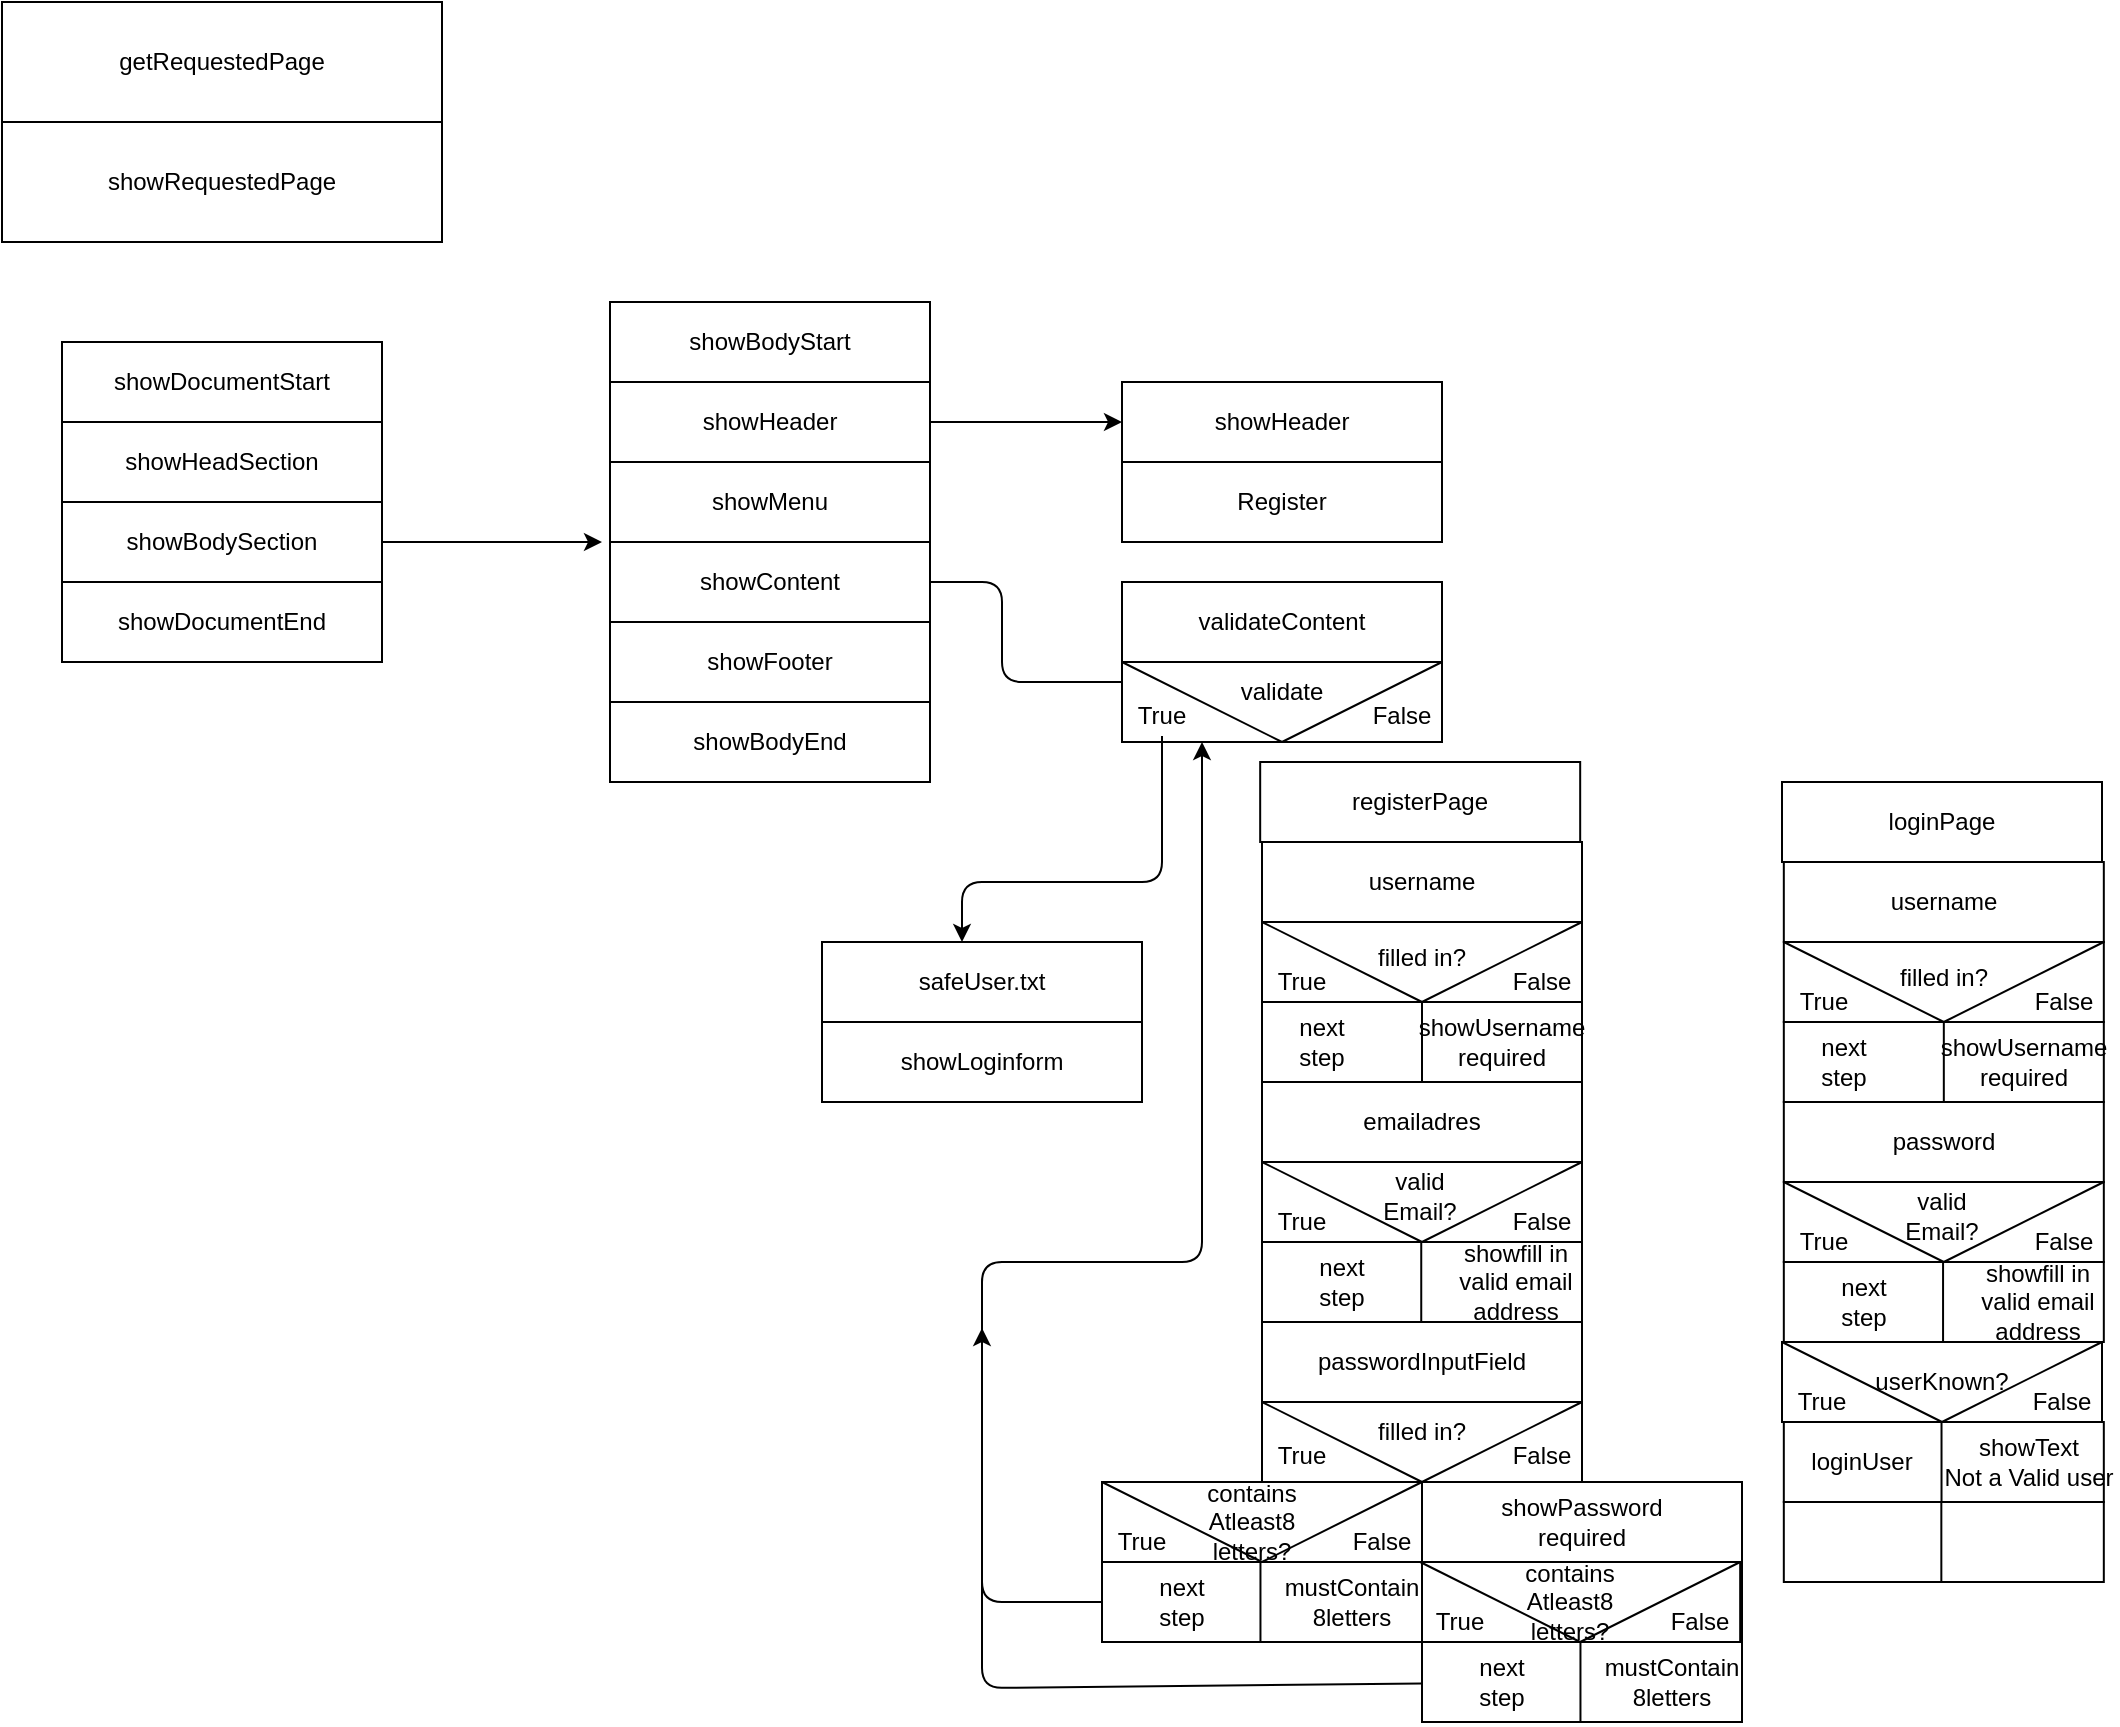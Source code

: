 <mxfile>
    <diagram id="0ivJ61V1_aw-lX1sDPLv" name="Page-1">
        <mxGraphModel dx="228" dy="296" grid="1" gridSize="10" guides="1" tooltips="1" connect="1" arrows="1" fold="1" page="1" pageScale="1" pageWidth="827" pageHeight="1169" math="0" shadow="0">
            <root>
                <mxCell id="0"/>
                <mxCell id="1" parent="0"/>
                <mxCell id="2" value="getRequestedPage" style="rounded=0;whiteSpace=wrap;html=1;" vertex="1" parent="1">
                    <mxGeometry x="110" y="130" width="220" height="60" as="geometry"/>
                </mxCell>
                <mxCell id="3" value="showRequestedPage" style="rounded=0;whiteSpace=wrap;html=1;" vertex="1" parent="1">
                    <mxGeometry x="110" y="190" width="220" height="60" as="geometry"/>
                </mxCell>
                <mxCell id="5" value="showDocumentStart" style="rounded=0;whiteSpace=wrap;html=1;" vertex="1" parent="1">
                    <mxGeometry x="140" y="300" width="160" height="40" as="geometry"/>
                </mxCell>
                <mxCell id="6" value="showHeadSection" style="rounded=0;whiteSpace=wrap;html=1;" vertex="1" parent="1">
                    <mxGeometry x="140" y="340" width="160" height="40" as="geometry"/>
                </mxCell>
                <mxCell id="9" style="edgeStyle=none;html=1;" edge="1" parent="1" source="7">
                    <mxGeometry relative="1" as="geometry">
                        <mxPoint x="410" y="400" as="targetPoint"/>
                    </mxGeometry>
                </mxCell>
                <mxCell id="7" value="showBodySection" style="rounded=0;whiteSpace=wrap;html=1;" vertex="1" parent="1">
                    <mxGeometry x="140" y="380" width="160" height="40" as="geometry"/>
                </mxCell>
                <mxCell id="8" value="showDocumentEnd" style="rounded=0;whiteSpace=wrap;html=1;" vertex="1" parent="1">
                    <mxGeometry x="140" y="420" width="160" height="40" as="geometry"/>
                </mxCell>
                <mxCell id="12" value="showBodyStart" style="rounded=0;whiteSpace=wrap;html=1;" vertex="1" parent="1">
                    <mxGeometry x="414" y="280" width="160" height="40" as="geometry"/>
                </mxCell>
                <mxCell id="18" style="edgeStyle=none;html=1;" edge="1" parent="1" source="13">
                    <mxGeometry relative="1" as="geometry">
                        <mxPoint x="670" y="340" as="targetPoint"/>
                    </mxGeometry>
                </mxCell>
                <mxCell id="13" value="showHeader" style="rounded=0;whiteSpace=wrap;html=1;" vertex="1" parent="1">
                    <mxGeometry x="414" y="320" width="160" height="40" as="geometry"/>
                </mxCell>
                <mxCell id="14" value="showMenu" style="rounded=0;whiteSpace=wrap;html=1;" vertex="1" parent="1">
                    <mxGeometry x="414" y="360" width="160" height="40" as="geometry"/>
                </mxCell>
                <mxCell id="21" style="edgeStyle=none;html=1;" edge="1" parent="1" source="15">
                    <mxGeometry relative="1" as="geometry">
                        <mxPoint x="680" y="470" as="targetPoint"/>
                        <Array as="points">
                            <mxPoint x="610" y="420"/>
                            <mxPoint x="610" y="470"/>
                        </Array>
                    </mxGeometry>
                </mxCell>
                <mxCell id="15" value="showContent" style="rounded=0;whiteSpace=wrap;html=1;" vertex="1" parent="1">
                    <mxGeometry x="414" y="400" width="160" height="40" as="geometry"/>
                </mxCell>
                <mxCell id="16" value="showFooter" style="rounded=0;whiteSpace=wrap;html=1;" vertex="1" parent="1">
                    <mxGeometry x="414" y="440" width="160" height="40" as="geometry"/>
                </mxCell>
                <mxCell id="17" value="showBodyEnd" style="rounded=0;whiteSpace=wrap;html=1;" vertex="1" parent="1">
                    <mxGeometry x="414" y="480" width="160" height="40" as="geometry"/>
                </mxCell>
                <mxCell id="19" value="showHeader" style="rounded=0;whiteSpace=wrap;html=1;" vertex="1" parent="1">
                    <mxGeometry x="670" y="320" width="160" height="40" as="geometry"/>
                </mxCell>
                <mxCell id="20" value="Register" style="rounded=0;whiteSpace=wrap;html=1;" vertex="1" parent="1">
                    <mxGeometry x="670" y="360" width="160" height="40" as="geometry"/>
                </mxCell>
                <mxCell id="22" value="validateContent" style="rounded=0;whiteSpace=wrap;html=1;" vertex="1" parent="1">
                    <mxGeometry x="670" y="420" width="160" height="40" as="geometry"/>
                </mxCell>
                <mxCell id="24" value="" style="rounded=0;whiteSpace=wrap;html=1;" vertex="1" parent="1">
                    <mxGeometry x="670" y="460" width="160" height="40" as="geometry"/>
                </mxCell>
                <mxCell id="25" value="" style="endArrow=none;html=1;exitX=0.5;exitY=1;exitDx=0;exitDy=0;" edge="1" parent="1" source="24">
                    <mxGeometry width="50" height="50" relative="1" as="geometry">
                        <mxPoint x="780" y="510" as="sourcePoint"/>
                        <mxPoint x="830" y="460" as="targetPoint"/>
                    </mxGeometry>
                </mxCell>
                <mxCell id="26" value="" style="endArrow=none;html=1;exitX=0;exitY=0;exitDx=0;exitDy=0;" edge="1" parent="1" source="24">
                    <mxGeometry width="50" height="50" relative="1" as="geometry">
                        <mxPoint x="680" y="490" as="sourcePoint"/>
                        <mxPoint x="750" y="500" as="targetPoint"/>
                    </mxGeometry>
                </mxCell>
                <mxCell id="28" value="validate" style="text;html=1;strokeColor=none;fillColor=none;align=center;verticalAlign=middle;whiteSpace=wrap;rounded=0;" vertex="1" parent="1">
                    <mxGeometry x="720" y="460" width="60" height="30" as="geometry"/>
                </mxCell>
                <mxCell id="34" style="edgeStyle=none;html=1;" edge="1" parent="1" source="29">
                    <mxGeometry relative="1" as="geometry">
                        <mxPoint x="590" y="600" as="targetPoint"/>
                        <Array as="points">
                            <mxPoint x="690" y="570"/>
                            <mxPoint x="590" y="570"/>
                        </Array>
                    </mxGeometry>
                </mxCell>
                <mxCell id="29" value="True" style="text;html=1;strokeColor=none;fillColor=none;align=center;verticalAlign=middle;whiteSpace=wrap;rounded=0;" vertex="1" parent="1">
                    <mxGeometry x="680" y="477" width="20" height="20" as="geometry"/>
                </mxCell>
                <mxCell id="31" value="False" style="text;html=1;strokeColor=none;fillColor=none;align=center;verticalAlign=middle;whiteSpace=wrap;rounded=0;" vertex="1" parent="1">
                    <mxGeometry x="800" y="477" width="20" height="20" as="geometry"/>
                </mxCell>
                <mxCell id="33" value="username" style="rounded=0;whiteSpace=wrap;html=1;" vertex="1" parent="1">
                    <mxGeometry x="740" y="550" width="160" height="40" as="geometry"/>
                </mxCell>
                <mxCell id="35" value="safeUser.txt" style="rounded=0;whiteSpace=wrap;html=1;" vertex="1" parent="1">
                    <mxGeometry x="520" y="600" width="160" height="40" as="geometry"/>
                </mxCell>
                <mxCell id="36" value="showLoginform" style="rounded=0;whiteSpace=wrap;html=1;" vertex="1" parent="1">
                    <mxGeometry x="520" y="640" width="160" height="40" as="geometry"/>
                </mxCell>
                <mxCell id="45" style="edgeStyle=none;html=1;entryX=0.5;entryY=0;entryDx=0;entryDy=0;" edge="1" parent="1" source="37">
                    <mxGeometry relative="1" as="geometry">
                        <mxPoint x="820" y="630" as="targetPoint"/>
                    </mxGeometry>
                </mxCell>
                <mxCell id="37" value="" style="rounded=0;whiteSpace=wrap;html=1;" vertex="1" parent="1">
                    <mxGeometry x="740" y="590" width="160" height="40" as="geometry"/>
                </mxCell>
                <mxCell id="38" value="" style="endArrow=none;html=1;exitX=0.5;exitY=1;exitDx=0;exitDy=0;" edge="1" parent="1" source="37">
                    <mxGeometry width="50" height="50" relative="1" as="geometry">
                        <mxPoint x="850" y="640" as="sourcePoint"/>
                        <mxPoint x="900" y="590" as="targetPoint"/>
                    </mxGeometry>
                </mxCell>
                <mxCell id="39" value="" style="endArrow=none;html=1;exitX=0;exitY=0;exitDx=0;exitDy=0;" edge="1" parent="1" source="37">
                    <mxGeometry width="50" height="50" relative="1" as="geometry">
                        <mxPoint x="750" y="620" as="sourcePoint"/>
                        <mxPoint x="820" y="630" as="targetPoint"/>
                    </mxGeometry>
                </mxCell>
                <mxCell id="40" value="filled in?" style="text;html=1;strokeColor=none;fillColor=none;align=center;verticalAlign=middle;whiteSpace=wrap;rounded=0;" vertex="1" parent="1">
                    <mxGeometry x="790" y="593" width="60" height="30" as="geometry"/>
                </mxCell>
                <mxCell id="41" value="True" style="text;html=1;strokeColor=none;fillColor=none;align=center;verticalAlign=middle;whiteSpace=wrap;rounded=0;" vertex="1" parent="1">
                    <mxGeometry x="750" y="610" width="20" height="20" as="geometry"/>
                </mxCell>
                <mxCell id="42" value="False" style="text;html=1;strokeColor=none;fillColor=none;align=center;verticalAlign=middle;whiteSpace=wrap;rounded=0;" vertex="1" parent="1">
                    <mxGeometry x="870" y="610" width="20" height="20" as="geometry"/>
                </mxCell>
                <mxCell id="48" value="passwordInputField" style="rounded=0;whiteSpace=wrap;html=1;" vertex="1" parent="1">
                    <mxGeometry x="740" y="790" width="160" height="40" as="geometry"/>
                </mxCell>
                <mxCell id="50" style="edgeStyle=none;html=1;entryX=0.5;entryY=0;entryDx=0;entryDy=0;" edge="1" parent="1" source="51">
                    <mxGeometry relative="1" as="geometry">
                        <mxPoint x="820" y="870" as="targetPoint"/>
                    </mxGeometry>
                </mxCell>
                <mxCell id="51" value="" style="rounded=0;whiteSpace=wrap;html=1;" vertex="1" parent="1">
                    <mxGeometry x="740" y="830" width="160" height="40" as="geometry"/>
                </mxCell>
                <mxCell id="52" value="" style="endArrow=none;html=1;exitX=0.5;exitY=1;exitDx=0;exitDy=0;" edge="1" parent="1" source="51">
                    <mxGeometry width="50" height="50" relative="1" as="geometry">
                        <mxPoint x="850" y="880" as="sourcePoint"/>
                        <mxPoint x="900" y="830" as="targetPoint"/>
                    </mxGeometry>
                </mxCell>
                <mxCell id="53" value="" style="endArrow=none;html=1;exitX=0;exitY=0;exitDx=0;exitDy=0;" edge="1" parent="1" source="51">
                    <mxGeometry width="50" height="50" relative="1" as="geometry">
                        <mxPoint x="750" y="860" as="sourcePoint"/>
                        <mxPoint x="820" y="870" as="targetPoint"/>
                    </mxGeometry>
                </mxCell>
                <mxCell id="54" value="filled in?" style="text;html=1;strokeColor=none;fillColor=none;align=center;verticalAlign=middle;whiteSpace=wrap;rounded=0;" vertex="1" parent="1">
                    <mxGeometry x="790" y="830" width="60" height="30" as="geometry"/>
                </mxCell>
                <mxCell id="56" value="False" style="text;html=1;strokeColor=none;fillColor=none;align=center;verticalAlign=middle;whiteSpace=wrap;rounded=0;" vertex="1" parent="1">
                    <mxGeometry x="870" y="847" width="20" height="20" as="geometry"/>
                </mxCell>
                <mxCell id="61" style="edgeStyle=none;html=1;entryX=0.5;entryY=0;entryDx=0;entryDy=0;" edge="1" parent="1" target="62">
                    <mxGeometry relative="1" as="geometry">
                        <mxPoint x="820" y="870" as="sourcePoint"/>
                    </mxGeometry>
                </mxCell>
                <mxCell id="62" value="" style="rounded=0;whiteSpace=wrap;html=1;" vertex="1" parent="1">
                    <mxGeometry x="660" y="870" width="320" height="40" as="geometry"/>
                </mxCell>
                <mxCell id="63" value="" style="endArrow=none;html=1;exitX=0.5;exitY=1;exitDx=0;exitDy=0;entryX=0.5;entryY=0;entryDx=0;entryDy=0;" edge="1" parent="1" source="62" target="62">
                    <mxGeometry width="50" height="50" relative="1" as="geometry">
                        <mxPoint x="830" y="880" as="sourcePoint"/>
                        <mxPoint x="910" y="840" as="targetPoint"/>
                    </mxGeometry>
                </mxCell>
                <mxCell id="65" value="showPassword required" style="text;html=1;strokeColor=none;fillColor=none;align=center;verticalAlign=middle;whiteSpace=wrap;rounded=0;" vertex="1" parent="1">
                    <mxGeometry x="890" y="880" width="20" height="20" as="geometry"/>
                </mxCell>
                <mxCell id="67" value="contains&lt;br&gt;Atleast8&lt;br&gt;letters?" style="text;html=1;strokeColor=none;fillColor=none;align=center;verticalAlign=middle;whiteSpace=wrap;rounded=0;" vertex="1" parent="1">
                    <mxGeometry x="710" y="880" width="50" height="20" as="geometry"/>
                </mxCell>
                <mxCell id="68" value="" style="endArrow=none;html=1;exitX=0;exitY=0;exitDx=0;exitDy=0;" edge="1" parent="1">
                    <mxGeometry width="50" height="50" relative="1" as="geometry">
                        <mxPoint x="660" y="870" as="sourcePoint"/>
                        <mxPoint x="740" y="910" as="targetPoint"/>
                    </mxGeometry>
                </mxCell>
                <mxCell id="69" value="" style="endArrow=none;html=1;exitX=0.5;exitY=1;exitDx=0;exitDy=0;" edge="1" parent="1">
                    <mxGeometry width="50" height="50" relative="1" as="geometry">
                        <mxPoint x="740" y="910" as="sourcePoint"/>
                        <mxPoint x="820" y="870" as="targetPoint"/>
                    </mxGeometry>
                </mxCell>
                <mxCell id="55" value="True" style="text;html=1;strokeColor=none;fillColor=none;align=center;verticalAlign=middle;whiteSpace=wrap;rounded=0;" vertex="1" parent="1">
                    <mxGeometry x="670" y="890" width="20" height="20" as="geometry"/>
                </mxCell>
                <mxCell id="70" value="False" style="text;html=1;strokeColor=none;fillColor=none;align=center;verticalAlign=middle;whiteSpace=wrap;rounded=0;" vertex="1" parent="1">
                    <mxGeometry x="790" y="890" width="20" height="20" as="geometry"/>
                </mxCell>
                <mxCell id="71" value="True" style="text;html=1;strokeColor=none;fillColor=none;align=center;verticalAlign=middle;whiteSpace=wrap;rounded=0;" vertex="1" parent="1">
                    <mxGeometry x="750" y="847" width="20" height="20" as="geometry"/>
                </mxCell>
                <mxCell id="76" style="edgeStyle=none;html=1;entryX=0.25;entryY=1;entryDx=0;entryDy=0;" edge="1" parent="1" source="72" target="24">
                    <mxGeometry relative="1" as="geometry">
                        <Array as="points">
                            <mxPoint x="600" y="930"/>
                            <mxPoint x="600" y="850"/>
                            <mxPoint x="600" y="760"/>
                            <mxPoint x="710" y="760"/>
                        </Array>
                    </mxGeometry>
                </mxCell>
                <mxCell id="72" value="" style="rounded=0;whiteSpace=wrap;html=1;" vertex="1" parent="1">
                    <mxGeometry x="660" y="910" width="160" height="40" as="geometry"/>
                </mxCell>
                <mxCell id="73" value="" style="endArrow=none;html=1;exitX=0.5;exitY=1;exitDx=0;exitDy=0;entryX=0.5;entryY=0;entryDx=0;entryDy=0;" edge="1" parent="1">
                    <mxGeometry width="50" height="50" relative="1" as="geometry">
                        <mxPoint x="739.23" y="950" as="sourcePoint"/>
                        <mxPoint x="739.23" y="910" as="targetPoint"/>
                    </mxGeometry>
                </mxCell>
                <mxCell id="74" value="mustContain&lt;br&gt;8letters" style="text;html=1;strokeColor=none;fillColor=none;align=center;verticalAlign=middle;whiteSpace=wrap;rounded=0;" vertex="1" parent="1">
                    <mxGeometry x="760" y="920" width="50" height="20" as="geometry"/>
                </mxCell>
                <mxCell id="75" value="next step" style="text;html=1;strokeColor=none;fillColor=none;align=center;verticalAlign=middle;whiteSpace=wrap;rounded=0;" vertex="1" parent="1">
                    <mxGeometry x="690" y="920" width="20" height="20" as="geometry"/>
                </mxCell>
                <mxCell id="78" value="" style="rounded=0;whiteSpace=wrap;html=1;" vertex="1" parent="1">
                    <mxGeometry x="820" y="910" width="160" height="40" as="geometry"/>
                </mxCell>
                <mxCell id="79" style="edgeStyle=none;html=1;entryX=0.5;entryY=0;entryDx=0;entryDy=0;" edge="1" parent="1">
                    <mxGeometry relative="1" as="geometry">
                        <mxPoint x="979.09" y="910" as="targetPoint"/>
                        <mxPoint x="979.09" y="910" as="sourcePoint"/>
                    </mxGeometry>
                </mxCell>
                <mxCell id="80" style="edgeStyle=none;html=1;entryX=0.5;entryY=0;entryDx=0;entryDy=0;" edge="1" parent="1">
                    <mxGeometry relative="1" as="geometry">
                        <mxPoint x="979.09" y="910" as="sourcePoint"/>
                        <mxPoint x="979.09" y="910" as="targetPoint"/>
                    </mxGeometry>
                </mxCell>
                <mxCell id="81" value="" style="endArrow=none;html=1;exitX=0.5;exitY=1;exitDx=0;exitDy=0;entryX=0.5;entryY=0;entryDx=0;entryDy=0;" edge="1" parent="1">
                    <mxGeometry width="50" height="50" relative="1" as="geometry">
                        <mxPoint x="979.09" y="950" as="sourcePoint"/>
                        <mxPoint x="979.09" y="910" as="targetPoint"/>
                    </mxGeometry>
                </mxCell>
                <mxCell id="82" value="contains&lt;br&gt;Atleast8&lt;br&gt;letters?" style="text;html=1;strokeColor=none;fillColor=none;align=center;verticalAlign=middle;whiteSpace=wrap;rounded=0;" vertex="1" parent="1">
                    <mxGeometry x="869.09" y="920" width="50" height="20" as="geometry"/>
                </mxCell>
                <mxCell id="83" value="" style="endArrow=none;html=1;exitX=0;exitY=0;exitDx=0;exitDy=0;" edge="1" parent="1">
                    <mxGeometry width="50" height="50" relative="1" as="geometry">
                        <mxPoint x="819.09" y="910" as="sourcePoint"/>
                        <mxPoint x="899.09" y="950" as="targetPoint"/>
                    </mxGeometry>
                </mxCell>
                <mxCell id="84" value="" style="endArrow=none;html=1;exitX=0.5;exitY=1;exitDx=0;exitDy=0;" edge="1" parent="1">
                    <mxGeometry width="50" height="50" relative="1" as="geometry">
                        <mxPoint x="899.09" y="950" as="sourcePoint"/>
                        <mxPoint x="979.09" y="910" as="targetPoint"/>
                    </mxGeometry>
                </mxCell>
                <mxCell id="85" value="True" style="text;html=1;strokeColor=none;fillColor=none;align=center;verticalAlign=middle;whiteSpace=wrap;rounded=0;" vertex="1" parent="1">
                    <mxGeometry x="829.09" y="930" width="20" height="20" as="geometry"/>
                </mxCell>
                <mxCell id="86" value="False" style="text;html=1;strokeColor=none;fillColor=none;align=center;verticalAlign=middle;whiteSpace=wrap;rounded=0;" vertex="1" parent="1">
                    <mxGeometry x="949.09" y="930" width="20" height="20" as="geometry"/>
                </mxCell>
                <mxCell id="93" style="edgeStyle=none;html=1;" edge="1" parent="1" source="89">
                    <mxGeometry relative="1" as="geometry">
                        <mxPoint x="600" y="793" as="targetPoint"/>
                        <Array as="points">
                            <mxPoint x="600" y="973"/>
                        </Array>
                    </mxGeometry>
                </mxCell>
                <mxCell id="89" value="" style="rounded=0;whiteSpace=wrap;html=1;" vertex="1" parent="1">
                    <mxGeometry x="820" y="950" width="160" height="40" as="geometry"/>
                </mxCell>
                <mxCell id="90" value="" style="endArrow=none;html=1;exitX=0.5;exitY=1;exitDx=0;exitDy=0;entryX=0.5;entryY=0;entryDx=0;entryDy=0;" edge="1" parent="1">
                    <mxGeometry width="50" height="50" relative="1" as="geometry">
                        <mxPoint x="899.23" y="990" as="sourcePoint"/>
                        <mxPoint x="899.23" y="950" as="targetPoint"/>
                    </mxGeometry>
                </mxCell>
                <mxCell id="91" value="mustContain&lt;br&gt;8letters" style="text;html=1;strokeColor=none;fillColor=none;align=center;verticalAlign=middle;whiteSpace=wrap;rounded=0;" vertex="1" parent="1">
                    <mxGeometry x="920" y="960" width="50" height="20" as="geometry"/>
                </mxCell>
                <mxCell id="92" value="next step" style="text;html=1;strokeColor=none;fillColor=none;align=center;verticalAlign=middle;whiteSpace=wrap;rounded=0;" vertex="1" parent="1">
                    <mxGeometry x="850" y="960" width="20" height="20" as="geometry"/>
                </mxCell>
                <mxCell id="95" value="" style="rounded=0;whiteSpace=wrap;html=1;" vertex="1" parent="1">
                    <mxGeometry x="740" y="630" width="160" height="40" as="geometry"/>
                </mxCell>
                <mxCell id="96" value="" style="endArrow=none;html=1;exitX=0.5;exitY=1;exitDx=0;exitDy=0;entryX=0.5;entryY=0;entryDx=0;entryDy=0;" edge="1" parent="1" source="95" target="95">
                    <mxGeometry width="50" height="50" relative="1" as="geometry">
                        <mxPoint x="830" y="640" as="sourcePoint"/>
                        <mxPoint x="910" y="600" as="targetPoint"/>
                    </mxGeometry>
                </mxCell>
                <mxCell id="97" value="next step" style="text;html=1;strokeColor=none;fillColor=none;align=center;verticalAlign=middle;whiteSpace=wrap;rounded=0;" vertex="1" parent="1">
                    <mxGeometry x="760" y="640" width="20" height="20" as="geometry"/>
                </mxCell>
                <mxCell id="98" value="showUsername required" style="text;html=1;strokeColor=none;fillColor=none;align=center;verticalAlign=middle;whiteSpace=wrap;rounded=0;" vertex="1" parent="1">
                    <mxGeometry x="850" y="640" width="20" height="20" as="geometry"/>
                </mxCell>
                <mxCell id="99" value="emailadres" style="rounded=0;whiteSpace=wrap;html=1;" vertex="1" parent="1">
                    <mxGeometry x="740" y="670" width="160" height="40" as="geometry"/>
                </mxCell>
                <mxCell id="100" value="" style="rounded=0;whiteSpace=wrap;html=1;" vertex="1" parent="1">
                    <mxGeometry x="740" y="710" width="160" height="40" as="geometry"/>
                </mxCell>
                <mxCell id="103" value="valid Email?" style="text;html=1;strokeColor=none;fillColor=none;align=center;verticalAlign=middle;whiteSpace=wrap;rounded=0;" vertex="1" parent="1">
                    <mxGeometry x="809.09" y="717" width="20" height="20" as="geometry"/>
                </mxCell>
                <mxCell id="104" value="" style="rounded=0;whiteSpace=wrap;html=1;" vertex="1" parent="1">
                    <mxGeometry x="740" y="750" width="160" height="40" as="geometry"/>
                </mxCell>
                <mxCell id="105" value="" style="endArrow=none;html=1;entryX=0.5;entryY=0;entryDx=0;entryDy=0;" edge="1" parent="1">
                    <mxGeometry width="50" height="50" relative="1" as="geometry">
                        <mxPoint x="819.62" y="790" as="sourcePoint"/>
                        <mxPoint x="819.62" y="750" as="targetPoint"/>
                        <Array as="points">
                            <mxPoint x="819.62" y="790"/>
                        </Array>
                    </mxGeometry>
                </mxCell>
                <mxCell id="106" value="" style="endArrow=none;html=1;exitX=0.5;exitY=1;exitDx=0;exitDy=0;" edge="1" parent="1">
                    <mxGeometry width="50" height="50" relative="1" as="geometry">
                        <mxPoint x="820" y="750" as="sourcePoint"/>
                        <mxPoint x="900" y="710" as="targetPoint"/>
                    </mxGeometry>
                </mxCell>
                <mxCell id="107" value="" style="endArrow=none;html=1;exitX=0;exitY=0;exitDx=0;exitDy=0;" edge="1" parent="1">
                    <mxGeometry width="50" height="50" relative="1" as="geometry">
                        <mxPoint x="740" y="710" as="sourcePoint"/>
                        <mxPoint x="820" y="750" as="targetPoint"/>
                    </mxGeometry>
                </mxCell>
                <mxCell id="108" value="False" style="text;html=1;strokeColor=none;fillColor=none;align=center;verticalAlign=middle;whiteSpace=wrap;rounded=0;" vertex="1" parent="1">
                    <mxGeometry x="870" y="730" width="20" height="20" as="geometry"/>
                </mxCell>
                <mxCell id="109" value="True" style="text;html=1;strokeColor=none;fillColor=none;align=center;verticalAlign=middle;whiteSpace=wrap;rounded=0;" vertex="1" parent="1">
                    <mxGeometry x="750" y="730" width="20" height="20" as="geometry"/>
                </mxCell>
                <mxCell id="110" value="next step" style="text;html=1;strokeColor=none;fillColor=none;align=center;verticalAlign=middle;whiteSpace=wrap;rounded=0;" vertex="1" parent="1">
                    <mxGeometry x="770" y="760" width="20" height="20" as="geometry"/>
                </mxCell>
                <mxCell id="111" value="showfill in valid email address" style="text;html=1;strokeColor=none;fillColor=none;align=center;verticalAlign=middle;whiteSpace=wrap;rounded=0;" vertex="1" parent="1">
                    <mxGeometry x="827" y="765" width="80" height="10" as="geometry"/>
                </mxCell>
                <mxCell id="112" value="registerPage" style="rounded=0;whiteSpace=wrap;html=1;" vertex="1" parent="1">
                    <mxGeometry x="739.09" y="510" width="160" height="40" as="geometry"/>
                </mxCell>
                <mxCell id="161" value="username" style="rounded=0;whiteSpace=wrap;html=1;" vertex="1" parent="1">
                    <mxGeometry x="1000.91" y="560" width="160" height="40" as="geometry"/>
                </mxCell>
                <mxCell id="162" style="edgeStyle=none;html=1;entryX=0.5;entryY=0;entryDx=0;entryDy=0;" edge="1" parent="1" source="163">
                    <mxGeometry relative="1" as="geometry">
                        <mxPoint x="1080.91" y="640" as="targetPoint"/>
                    </mxGeometry>
                </mxCell>
                <mxCell id="163" value="" style="rounded=0;whiteSpace=wrap;html=1;" vertex="1" parent="1">
                    <mxGeometry x="1000.91" y="600" width="160" height="40" as="geometry"/>
                </mxCell>
                <mxCell id="164" value="" style="endArrow=none;html=1;exitX=0.5;exitY=1;exitDx=0;exitDy=0;" edge="1" parent="1" source="163">
                    <mxGeometry width="50" height="50" relative="1" as="geometry">
                        <mxPoint x="1110.91" y="650" as="sourcePoint"/>
                        <mxPoint x="1160.91" y="600" as="targetPoint"/>
                    </mxGeometry>
                </mxCell>
                <mxCell id="165" value="" style="endArrow=none;html=1;exitX=0;exitY=0;exitDx=0;exitDy=0;" edge="1" parent="1" source="163">
                    <mxGeometry width="50" height="50" relative="1" as="geometry">
                        <mxPoint x="1010.91" y="630" as="sourcePoint"/>
                        <mxPoint x="1080.91" y="640" as="targetPoint"/>
                    </mxGeometry>
                </mxCell>
                <mxCell id="166" value="filled in?" style="text;html=1;strokeColor=none;fillColor=none;align=center;verticalAlign=middle;whiteSpace=wrap;rounded=0;" vertex="1" parent="1">
                    <mxGeometry x="1050.91" y="603" width="60" height="30" as="geometry"/>
                </mxCell>
                <mxCell id="167" value="True" style="text;html=1;strokeColor=none;fillColor=none;align=center;verticalAlign=middle;whiteSpace=wrap;rounded=0;" vertex="1" parent="1">
                    <mxGeometry x="1010.91" y="620" width="20" height="20" as="geometry"/>
                </mxCell>
                <mxCell id="168" value="False" style="text;html=1;strokeColor=none;fillColor=none;align=center;verticalAlign=middle;whiteSpace=wrap;rounded=0;" vertex="1" parent="1">
                    <mxGeometry x="1130.91" y="620" width="20" height="20" as="geometry"/>
                </mxCell>
                <mxCell id="169" value="" style="rounded=0;whiteSpace=wrap;html=1;" vertex="1" parent="1">
                    <mxGeometry x="1000.91" y="640" width="160" height="40" as="geometry"/>
                </mxCell>
                <mxCell id="170" value="" style="endArrow=none;html=1;exitX=0.5;exitY=1;exitDx=0;exitDy=0;entryX=0.5;entryY=0;entryDx=0;entryDy=0;" edge="1" parent="1" source="169" target="169">
                    <mxGeometry width="50" height="50" relative="1" as="geometry">
                        <mxPoint x="1090.91" y="650" as="sourcePoint"/>
                        <mxPoint x="1170.91" y="610" as="targetPoint"/>
                    </mxGeometry>
                </mxCell>
                <mxCell id="171" value="next step" style="text;html=1;strokeColor=none;fillColor=none;align=center;verticalAlign=middle;whiteSpace=wrap;rounded=0;" vertex="1" parent="1">
                    <mxGeometry x="1020.91" y="650" width="20" height="20" as="geometry"/>
                </mxCell>
                <mxCell id="172" value="showUsername required" style="text;html=1;strokeColor=none;fillColor=none;align=center;verticalAlign=middle;whiteSpace=wrap;rounded=0;" vertex="1" parent="1">
                    <mxGeometry x="1110.91" y="650" width="20" height="20" as="geometry"/>
                </mxCell>
                <mxCell id="173" value="password" style="rounded=0;whiteSpace=wrap;html=1;" vertex="1" parent="1">
                    <mxGeometry x="1000.91" y="680" width="160" height="40" as="geometry"/>
                </mxCell>
                <mxCell id="174" value="" style="rounded=0;whiteSpace=wrap;html=1;" vertex="1" parent="1">
                    <mxGeometry x="1000.91" y="720" width="160" height="40" as="geometry"/>
                </mxCell>
                <mxCell id="175" value="valid Email?" style="text;html=1;strokeColor=none;fillColor=none;align=center;verticalAlign=middle;whiteSpace=wrap;rounded=0;" vertex="1" parent="1">
                    <mxGeometry x="1070" y="727" width="20" height="20" as="geometry"/>
                </mxCell>
                <mxCell id="176" value="" style="rounded=0;whiteSpace=wrap;html=1;" vertex="1" parent="1">
                    <mxGeometry x="1000.91" y="760" width="160" height="40" as="geometry"/>
                </mxCell>
                <mxCell id="177" value="" style="endArrow=none;html=1;entryX=0.5;entryY=0;entryDx=0;entryDy=0;" edge="1" parent="1">
                    <mxGeometry width="50" height="50" relative="1" as="geometry">
                        <mxPoint x="1080.53" y="800" as="sourcePoint"/>
                        <mxPoint x="1080.53" y="760" as="targetPoint"/>
                        <Array as="points">
                            <mxPoint x="1080.53" y="800"/>
                        </Array>
                    </mxGeometry>
                </mxCell>
                <mxCell id="178" value="" style="endArrow=none;html=1;exitX=0.5;exitY=1;exitDx=0;exitDy=0;" edge="1" parent="1">
                    <mxGeometry width="50" height="50" relative="1" as="geometry">
                        <mxPoint x="1080.91" y="760" as="sourcePoint"/>
                        <mxPoint x="1160.91" y="720" as="targetPoint"/>
                    </mxGeometry>
                </mxCell>
                <mxCell id="179" value="" style="endArrow=none;html=1;exitX=0;exitY=0;exitDx=0;exitDy=0;" edge="1" parent="1">
                    <mxGeometry width="50" height="50" relative="1" as="geometry">
                        <mxPoint x="1000.91" y="720" as="sourcePoint"/>
                        <mxPoint x="1080.91" y="760" as="targetPoint"/>
                    </mxGeometry>
                </mxCell>
                <mxCell id="180" value="False" style="text;html=1;strokeColor=none;fillColor=none;align=center;verticalAlign=middle;whiteSpace=wrap;rounded=0;" vertex="1" parent="1">
                    <mxGeometry x="1130.91" y="740" width="20" height="20" as="geometry"/>
                </mxCell>
                <mxCell id="181" value="True" style="text;html=1;strokeColor=none;fillColor=none;align=center;verticalAlign=middle;whiteSpace=wrap;rounded=0;" vertex="1" parent="1">
                    <mxGeometry x="1010.91" y="740" width="20" height="20" as="geometry"/>
                </mxCell>
                <mxCell id="182" value="next step" style="text;html=1;strokeColor=none;fillColor=none;align=center;verticalAlign=middle;whiteSpace=wrap;rounded=0;" vertex="1" parent="1">
                    <mxGeometry x="1030.91" y="770" width="20" height="20" as="geometry"/>
                </mxCell>
                <mxCell id="183" value="showfill in valid email address" style="text;html=1;strokeColor=none;fillColor=none;align=center;verticalAlign=middle;whiteSpace=wrap;rounded=0;" vertex="1" parent="1">
                    <mxGeometry x="1087.91" y="775" width="80" height="10" as="geometry"/>
                </mxCell>
                <mxCell id="184" value="loginPage" style="rounded=0;whiteSpace=wrap;html=1;" vertex="1" parent="1">
                    <mxGeometry x="1000" y="520" width="160" height="40" as="geometry"/>
                </mxCell>
                <mxCell id="185" value="userKnown?" style="rounded=0;whiteSpace=wrap;html=1;" vertex="1" parent="1">
                    <mxGeometry x="1000" y="800" width="160" height="40" as="geometry"/>
                </mxCell>
                <mxCell id="186" value="" style="endArrow=none;html=1;exitX=0.5;exitY=1;exitDx=0;exitDy=0;" edge="1" parent="1">
                    <mxGeometry width="50" height="50" relative="1" as="geometry">
                        <mxPoint x="1080" y="840" as="sourcePoint"/>
                        <mxPoint x="1160" y="800" as="targetPoint"/>
                    </mxGeometry>
                </mxCell>
                <mxCell id="187" value="" style="endArrow=none;html=1;exitX=0;exitY=0;exitDx=0;exitDy=0;" edge="1" parent="1">
                    <mxGeometry width="50" height="50" relative="1" as="geometry">
                        <mxPoint x="1000.0" y="800" as="sourcePoint"/>
                        <mxPoint x="1080" y="840" as="targetPoint"/>
                    </mxGeometry>
                </mxCell>
                <mxCell id="188" value="False" style="text;html=1;strokeColor=none;fillColor=none;align=center;verticalAlign=middle;whiteSpace=wrap;rounded=0;" vertex="1" parent="1">
                    <mxGeometry x="1130" y="820" width="20" height="20" as="geometry"/>
                </mxCell>
                <mxCell id="189" value="True" style="text;html=1;strokeColor=none;fillColor=none;align=center;verticalAlign=middle;whiteSpace=wrap;rounded=0;" vertex="1" parent="1">
                    <mxGeometry x="1010" y="820" width="20" height="20" as="geometry"/>
                </mxCell>
                <mxCell id="190" value="" style="rounded=0;whiteSpace=wrap;html=1;" vertex="1" parent="1">
                    <mxGeometry x="1000.91" y="840" width="160" height="40" as="geometry"/>
                </mxCell>
                <mxCell id="191" value="" style="endArrow=none;html=1;entryX=0.5;entryY=0;entryDx=0;entryDy=0;" edge="1" parent="1">
                    <mxGeometry width="50" height="50" relative="1" as="geometry">
                        <mxPoint x="1079.76" y="880" as="sourcePoint"/>
                        <mxPoint x="1079.76" y="840" as="targetPoint"/>
                        <Array as="points">
                            <mxPoint x="1079.76" y="880"/>
                        </Array>
                    </mxGeometry>
                </mxCell>
                <mxCell id="192" value="loginUser" style="text;html=1;strokeColor=none;fillColor=none;align=center;verticalAlign=middle;whiteSpace=wrap;rounded=0;" vertex="1" parent="1">
                    <mxGeometry x="1030" y="850" width="20" height="20" as="geometry"/>
                </mxCell>
                <mxCell id="194" value="showText&lt;br&gt;Not a Valid user" style="text;html=1;strokeColor=none;fillColor=none;align=center;verticalAlign=middle;whiteSpace=wrap;rounded=0;" vertex="1" parent="1">
                    <mxGeometry x="1078.82" y="850" width="89.09" height="20" as="geometry"/>
                </mxCell>
                <mxCell id="195" value="" style="rounded=0;whiteSpace=wrap;html=1;" vertex="1" parent="1">
                    <mxGeometry x="1000.91" y="880" width="160" height="40" as="geometry"/>
                </mxCell>
                <mxCell id="196" value="" style="endArrow=none;html=1;entryX=0.5;entryY=0;entryDx=0;entryDy=0;" edge="1" parent="1">
                    <mxGeometry width="50" height="50" relative="1" as="geometry">
                        <mxPoint x="1079.67" y="920" as="sourcePoint"/>
                        <mxPoint x="1079.67" y="880" as="targetPoint"/>
                        <Array as="points">
                            <mxPoint x="1079.67" y="920"/>
                        </Array>
                    </mxGeometry>
                </mxCell>
            </root>
        </mxGraphModel>
    </diagram>
</mxfile>